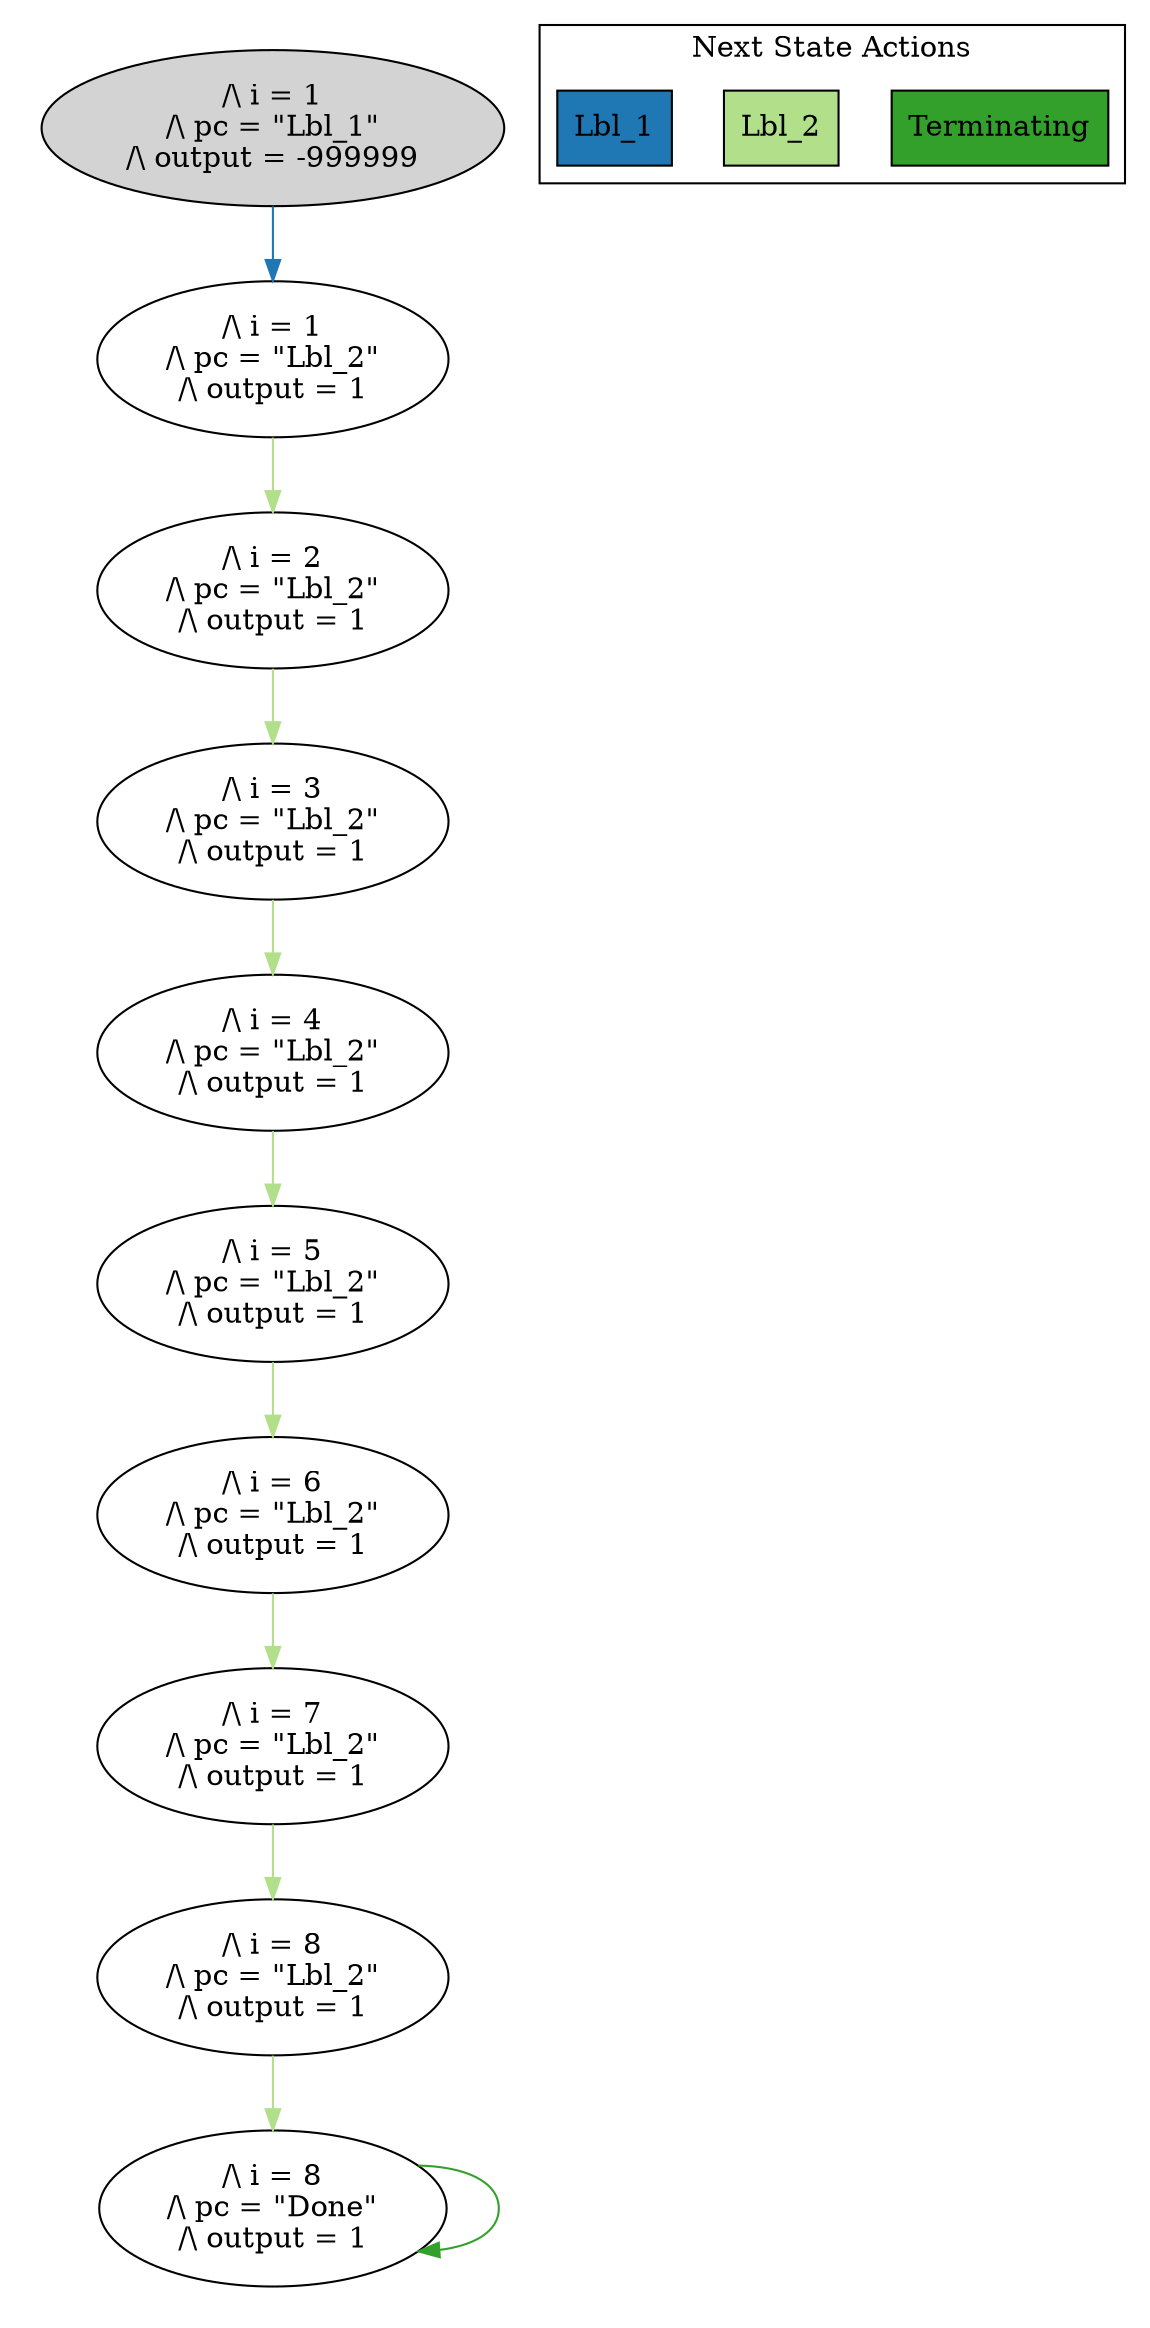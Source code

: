strict digraph DiskGraph {
edge [colorscheme="paired12"]
nodesep=0.35;
subgraph cluster_graph {
color="white";
3304022290655166033 [label="/\\ i = 1\n/\\ pc = \"Lbl_1\"\n/\\ output = -999999",style = filled]
3304022290655166033 -> -8934135813512981648 [label="",color="2",fontcolor="2"];
-8934135813512981648 [label="/\\ i = 1\n/\\ pc = \"Lbl_2\"\n/\\ output = 1"];
-8934135813512981648 -> 1309662889978590741 [label="",color="3",fontcolor="3"];
1309662889978590741 [label="/\\ i = 2\n/\\ pc = \"Lbl_2\"\n/\\ output = 1"];
1309662889978590741 -> -4525051261481628731 [label="",color="3",fontcolor="3"];
-4525051261481628731 [label="/\\ i = 3\n/\\ pc = \"Lbl_2\"\n/\\ output = 1"];
-4525051261481628731 -> -2487053056845799478 [label="",color="3",fontcolor="3"];
-2487053056845799478 [label="/\\ i = 4\n/\\ pc = \"Lbl_2\"\n/\\ output = 1"];
-2487053056845799478 -> 1036712765159580186 [label="",color="3",fontcolor="3"];
1036712765159580186 [label="/\\ i = 5\n/\\ pc = \"Lbl_2\"\n/\\ output = 1"];
1036712765159580186 -> -7472477414884718721 [label="",color="3",fontcolor="3"];
-7472477414884718721 [label="/\\ i = 6\n/\\ pc = \"Lbl_2\"\n/\\ output = 1"];
-7472477414884718721 -> 5427822500026383023 [label="",color="3",fontcolor="3"];
5427822500026383023 [label="/\\ i = 7\n/\\ pc = \"Lbl_2\"\n/\\ output = 1"];
5427822500026383023 -> -6857977268957712543 [label="",color="3",fontcolor="3"];
-6857977268957712543 [label="/\\ i = 8\n/\\ pc = \"Lbl_2\"\n/\\ output = 1"];
-6857977268957712543 -> 4030520414653682450 [label="",color="3",fontcolor="3"];
4030520414653682450 [label="/\\ i = 8\n/\\ pc = \"Done\"\n/\\ output = 1"];
4030520414653682450 -> 4030520414653682450 [label="",color="4",fontcolor="4"];
{rank = same; 3304022290655166033;}
{rank = same; -8934135813512981648;}
{rank = same; 1309662889978590741;}
{rank = same; -4525051261481628731;}
{rank = same; -2487053056845799478;}
{rank = same; 1036712765159580186;}
{rank = same; -7472477414884718721;}
{rank = same; 5427822500026383023;}
{rank = same; -6857977268957712543;}
{rank = same; 4030520414653682450;}
}
subgraph cluster_legend {graph[style=bold];label = "Next State Actions" style="solid"
node [ labeljust="l",colorscheme="paired12",style=filled,shape=record ]
Terminating [label="Terminating",fillcolor=4]
Lbl_2 [label="Lbl_2",fillcolor=3]
Lbl_1 [label="Lbl_1",fillcolor=2]
}}